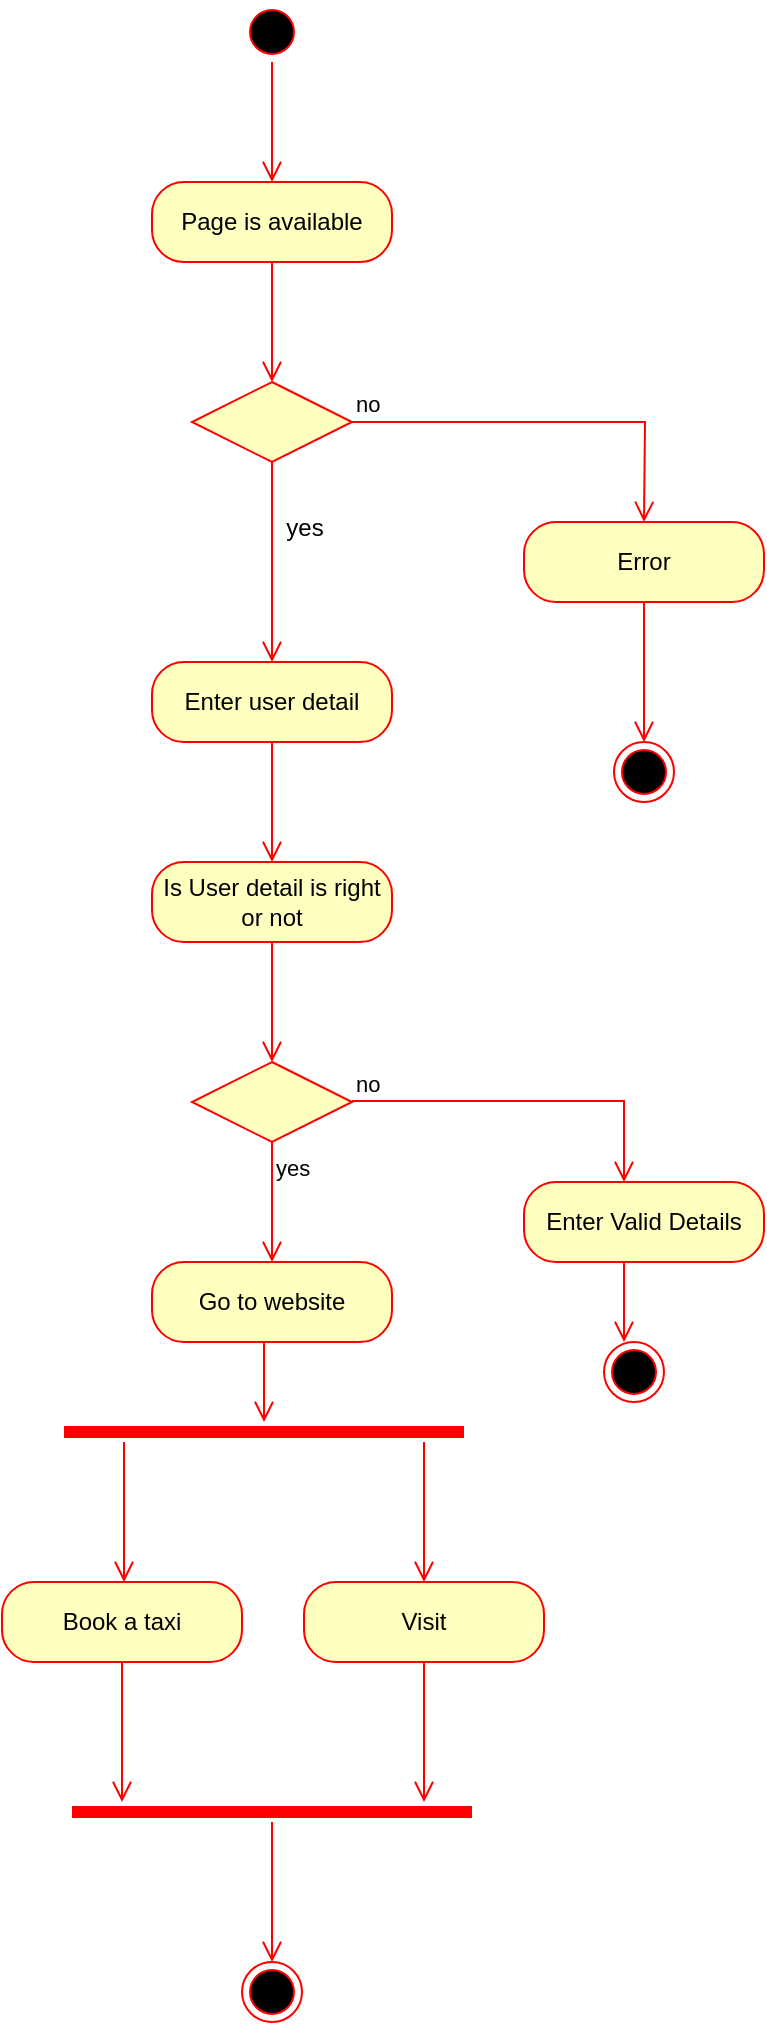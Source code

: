 <mxfile version="25.0.3">
  <diagram id="C5RBs43oDa-KdzZeNtuy" name="Page-1">
    <mxGraphModel dx="1050" dy="522" grid="1" gridSize="10" guides="1" tooltips="1" connect="1" arrows="1" fold="1" page="1" pageScale="1" pageWidth="827" pageHeight="1169" math="0" shadow="0">
      <root>
        <mxCell id="WIyWlLk6GJQsqaUBKTNV-0" />
        <mxCell id="WIyWlLk6GJQsqaUBKTNV-1" parent="WIyWlLk6GJQsqaUBKTNV-0" />
        <mxCell id="7VZOe4bMkCDw_l6M71J5-0" value="" style="ellipse;html=1;shape=startState;fillColor=#000000;strokeColor=#ff0000;" parent="WIyWlLk6GJQsqaUBKTNV-1" vertex="1">
          <mxGeometry x="399" y="60" width="30" height="30" as="geometry" />
        </mxCell>
        <mxCell id="7VZOe4bMkCDw_l6M71J5-1" value="" style="edgeStyle=orthogonalEdgeStyle;html=1;verticalAlign=bottom;endArrow=open;endSize=8;strokeColor=#ff0000;rounded=0;" parent="WIyWlLk6GJQsqaUBKTNV-1" source="7VZOe4bMkCDw_l6M71J5-0" edge="1">
          <mxGeometry relative="1" as="geometry">
            <mxPoint x="414" y="150" as="targetPoint" />
          </mxGeometry>
        </mxCell>
        <mxCell id="7VZOe4bMkCDw_l6M71J5-4" value="Page is available" style="rounded=1;whiteSpace=wrap;html=1;arcSize=40;fontColor=#000000;fillColor=#ffffc0;strokeColor=#ff0000;" parent="WIyWlLk6GJQsqaUBKTNV-1" vertex="1">
          <mxGeometry x="354" y="150" width="120" height="40" as="geometry" />
        </mxCell>
        <mxCell id="7VZOe4bMkCDw_l6M71J5-5" value="" style="edgeStyle=orthogonalEdgeStyle;html=1;verticalAlign=bottom;endArrow=open;endSize=8;strokeColor=#ff0000;rounded=0;" parent="WIyWlLk6GJQsqaUBKTNV-1" source="7VZOe4bMkCDw_l6M71J5-4" edge="1">
          <mxGeometry relative="1" as="geometry">
            <mxPoint x="414" y="250" as="targetPoint" />
          </mxGeometry>
        </mxCell>
        <mxCell id="7VZOe4bMkCDw_l6M71J5-6" value="" style="rhombus;whiteSpace=wrap;html=1;fontColor=#000000;fillColor=#ffffc0;strokeColor=#ff0000;" parent="WIyWlLk6GJQsqaUBKTNV-1" vertex="1">
          <mxGeometry x="374" y="250" width="80" height="40" as="geometry" />
        </mxCell>
        <mxCell id="7VZOe4bMkCDw_l6M71J5-7" value="no" style="edgeStyle=orthogonalEdgeStyle;html=1;align=left;verticalAlign=bottom;endArrow=open;endSize=8;strokeColor=#ff0000;rounded=0;" parent="WIyWlLk6GJQsqaUBKTNV-1" source="7VZOe4bMkCDw_l6M71J5-6" edge="1">
          <mxGeometry x="-1" relative="1" as="geometry">
            <mxPoint x="600" y="320" as="targetPoint" />
          </mxGeometry>
        </mxCell>
        <mxCell id="7VZOe4bMkCDw_l6M71J5-9" value="" style="edgeStyle=orthogonalEdgeStyle;html=1;align=left;verticalAlign=bottom;endArrow=open;endSize=8;strokeColor=#ff0000;rounded=0;exitX=0.5;exitY=1;exitDx=0;exitDy=0;" parent="WIyWlLk6GJQsqaUBKTNV-1" source="7VZOe4bMkCDw_l6M71J5-6" edge="1">
          <mxGeometry x="-1" relative="1" as="geometry">
            <mxPoint x="414" y="390" as="targetPoint" />
            <mxPoint x="454.07" y="379.96" as="sourcePoint" />
            <Array as="points">
              <mxPoint x="414" y="350" />
              <mxPoint x="414" y="350" />
            </Array>
          </mxGeometry>
        </mxCell>
        <mxCell id="7VZOe4bMkCDw_l6M71J5-12" value="yes" style="text;html=1;align=center;verticalAlign=middle;resizable=0;points=[];autosize=1;strokeColor=none;fillColor=none;" parent="WIyWlLk6GJQsqaUBKTNV-1" vertex="1">
          <mxGeometry x="410" y="308" width="40" height="30" as="geometry" />
        </mxCell>
        <mxCell id="7VZOe4bMkCDw_l6M71J5-16" value="Error" style="rounded=1;whiteSpace=wrap;html=1;arcSize=40;fontColor=#000000;fillColor=#ffffc0;strokeColor=#ff0000;" parent="WIyWlLk6GJQsqaUBKTNV-1" vertex="1">
          <mxGeometry x="540" y="320" width="120" height="40" as="geometry" />
        </mxCell>
        <mxCell id="7VZOe4bMkCDw_l6M71J5-17" value="" style="edgeStyle=orthogonalEdgeStyle;html=1;verticalAlign=bottom;endArrow=open;endSize=8;strokeColor=#ff0000;rounded=0;" parent="WIyWlLk6GJQsqaUBKTNV-1" source="7VZOe4bMkCDw_l6M71J5-16" edge="1">
          <mxGeometry relative="1" as="geometry">
            <mxPoint x="600" y="430" as="targetPoint" />
            <Array as="points">
              <mxPoint x="600" y="420" />
            </Array>
          </mxGeometry>
        </mxCell>
        <mxCell id="7VZOe4bMkCDw_l6M71J5-18" value="" style="ellipse;html=1;shape=endState;fillColor=#000000;strokeColor=#ff0000;" parent="WIyWlLk6GJQsqaUBKTNV-1" vertex="1">
          <mxGeometry x="585" y="430" width="30" height="30" as="geometry" />
        </mxCell>
        <mxCell id="7VZOe4bMkCDw_l6M71J5-19" value="Enter user detail" style="rounded=1;whiteSpace=wrap;html=1;arcSize=40;fontColor=#000000;fillColor=#ffffc0;strokeColor=#ff0000;" parent="WIyWlLk6GJQsqaUBKTNV-1" vertex="1">
          <mxGeometry x="354" y="390" width="120" height="40" as="geometry" />
        </mxCell>
        <mxCell id="7VZOe4bMkCDw_l6M71J5-20" value="" style="edgeStyle=orthogonalEdgeStyle;html=1;verticalAlign=bottom;endArrow=open;endSize=8;strokeColor=#ff0000;rounded=0;" parent="WIyWlLk6GJQsqaUBKTNV-1" source="7VZOe4bMkCDw_l6M71J5-19" edge="1">
          <mxGeometry relative="1" as="geometry">
            <mxPoint x="414" y="490" as="targetPoint" />
          </mxGeometry>
        </mxCell>
        <mxCell id="7VZOe4bMkCDw_l6M71J5-21" value="Is User detail is right or not" style="rounded=1;whiteSpace=wrap;html=1;arcSize=40;fontColor=#000000;fillColor=#ffffc0;strokeColor=#ff0000;" parent="WIyWlLk6GJQsqaUBKTNV-1" vertex="1">
          <mxGeometry x="354" y="490" width="120" height="40" as="geometry" />
        </mxCell>
        <mxCell id="7VZOe4bMkCDw_l6M71J5-22" value="" style="edgeStyle=orthogonalEdgeStyle;html=1;verticalAlign=bottom;endArrow=open;endSize=8;strokeColor=#ff0000;rounded=0;" parent="WIyWlLk6GJQsqaUBKTNV-1" source="7VZOe4bMkCDw_l6M71J5-21" edge="1">
          <mxGeometry relative="1" as="geometry">
            <mxPoint x="414" y="590" as="targetPoint" />
          </mxGeometry>
        </mxCell>
        <mxCell id="7VZOe4bMkCDw_l6M71J5-23" value="" style="rhombus;whiteSpace=wrap;html=1;fontColor=#000000;fillColor=#ffffc0;strokeColor=#ff0000;" parent="WIyWlLk6GJQsqaUBKTNV-1" vertex="1">
          <mxGeometry x="374" y="590" width="80" height="40" as="geometry" />
        </mxCell>
        <mxCell id="7VZOe4bMkCDw_l6M71J5-24" value="no" style="edgeStyle=orthogonalEdgeStyle;html=1;align=left;verticalAlign=bottom;endArrow=open;endSize=8;strokeColor=#ff0000;rounded=0;" parent="WIyWlLk6GJQsqaUBKTNV-1" edge="1">
          <mxGeometry x="-1" relative="1" as="geometry">
            <mxPoint x="590" y="650" as="targetPoint" />
            <mxPoint x="453.962" y="609.541" as="sourcePoint" />
            <Array as="points">
              <mxPoint x="590" y="609" />
              <mxPoint x="590" y="650" />
            </Array>
          </mxGeometry>
        </mxCell>
        <mxCell id="7VZOe4bMkCDw_l6M71J5-25" value="yes" style="edgeStyle=orthogonalEdgeStyle;html=1;align=left;verticalAlign=top;endArrow=open;endSize=8;strokeColor=#ff0000;rounded=0;" parent="WIyWlLk6GJQsqaUBKTNV-1" source="7VZOe4bMkCDw_l6M71J5-23" edge="1">
          <mxGeometry x="-1" relative="1" as="geometry">
            <mxPoint x="414" y="690" as="targetPoint" />
          </mxGeometry>
        </mxCell>
        <mxCell id="7VZOe4bMkCDw_l6M71J5-27" value="Enter Valid Details" style="rounded=1;whiteSpace=wrap;html=1;arcSize=40;fontColor=#000000;fillColor=#ffffc0;strokeColor=#ff0000;" parent="WIyWlLk6GJQsqaUBKTNV-1" vertex="1">
          <mxGeometry x="540" y="650" width="120" height="40" as="geometry" />
        </mxCell>
        <mxCell id="7VZOe4bMkCDw_l6M71J5-28" value="" style="edgeStyle=orthogonalEdgeStyle;html=1;verticalAlign=bottom;endArrow=open;endSize=8;strokeColor=#ff0000;rounded=0;" parent="WIyWlLk6GJQsqaUBKTNV-1" source="7VZOe4bMkCDw_l6M71J5-27" edge="1">
          <mxGeometry relative="1" as="geometry">
            <mxPoint x="590" y="730" as="targetPoint" />
            <Array as="points">
              <mxPoint x="590" y="700" />
              <mxPoint x="590" y="700" />
            </Array>
          </mxGeometry>
        </mxCell>
        <mxCell id="7VZOe4bMkCDw_l6M71J5-31" value="Go to website" style="rounded=1;whiteSpace=wrap;html=1;arcSize=40;fontColor=#000000;fillColor=#ffffc0;strokeColor=#ff0000;" parent="WIyWlLk6GJQsqaUBKTNV-1" vertex="1">
          <mxGeometry x="354" y="690" width="120" height="40" as="geometry" />
        </mxCell>
        <mxCell id="7VZOe4bMkCDw_l6M71J5-32" value="" style="edgeStyle=orthogonalEdgeStyle;html=1;verticalAlign=bottom;endArrow=open;endSize=8;strokeColor=#ff0000;rounded=0;exitX=0.5;exitY=1;exitDx=0;exitDy=0;" parent="WIyWlLk6GJQsqaUBKTNV-1" source="7VZOe4bMkCDw_l6M71J5-31" edge="1">
          <mxGeometry relative="1" as="geometry">
            <mxPoint x="410" y="770" as="targetPoint" />
            <Array as="points">
              <mxPoint x="410" y="730" />
            </Array>
          </mxGeometry>
        </mxCell>
        <mxCell id="7VZOe4bMkCDw_l6M71J5-33" value="" style="ellipse;html=1;shape=endState;fillColor=#000000;strokeColor=#ff0000;" parent="WIyWlLk6GJQsqaUBKTNV-1" vertex="1">
          <mxGeometry x="580" y="730" width="30" height="30" as="geometry" />
        </mxCell>
        <mxCell id="7VZOe4bMkCDw_l6M71J5-34" value="" style="shape=line;html=1;strokeWidth=6;strokeColor=#ff0000;" parent="WIyWlLk6GJQsqaUBKTNV-1" vertex="1">
          <mxGeometry x="310" y="770" width="200" height="10" as="geometry" />
        </mxCell>
        <mxCell id="7VZOe4bMkCDw_l6M71J5-35" value="" style="edgeStyle=orthogonalEdgeStyle;html=1;verticalAlign=bottom;endArrow=open;endSize=8;strokeColor=#ff0000;rounded=0;" parent="WIyWlLk6GJQsqaUBKTNV-1" edge="1">
          <mxGeometry relative="1" as="geometry">
            <mxPoint x="340" y="850" as="targetPoint" />
            <mxPoint x="340" y="780" as="sourcePoint" />
          </mxGeometry>
        </mxCell>
        <mxCell id="7VZOe4bMkCDw_l6M71J5-36" value="" style="edgeStyle=orthogonalEdgeStyle;html=1;verticalAlign=bottom;endArrow=open;endSize=8;strokeColor=#ff0000;rounded=0;" parent="WIyWlLk6GJQsqaUBKTNV-1" edge="1">
          <mxGeometry relative="1" as="geometry">
            <mxPoint x="490" y="850" as="targetPoint" />
            <mxPoint x="490" y="780" as="sourcePoint" />
            <Array as="points">
              <mxPoint x="490" y="800" />
              <mxPoint x="490" y="800" />
            </Array>
          </mxGeometry>
        </mxCell>
        <mxCell id="7VZOe4bMkCDw_l6M71J5-37" value="Book a taxi" style="rounded=1;whiteSpace=wrap;html=1;arcSize=40;fontColor=#000000;fillColor=#ffffc0;strokeColor=#ff0000;" parent="WIyWlLk6GJQsqaUBKTNV-1" vertex="1">
          <mxGeometry x="279" y="850" width="120" height="40" as="geometry" />
        </mxCell>
        <mxCell id="7VZOe4bMkCDw_l6M71J5-38" value="" style="edgeStyle=orthogonalEdgeStyle;html=1;verticalAlign=bottom;endArrow=open;endSize=8;strokeColor=#ff0000;rounded=0;" parent="WIyWlLk6GJQsqaUBKTNV-1" source="7VZOe4bMkCDw_l6M71J5-37" edge="1">
          <mxGeometry relative="1" as="geometry">
            <mxPoint x="339" y="960" as="targetPoint" />
          </mxGeometry>
        </mxCell>
        <mxCell id="7VZOe4bMkCDw_l6M71J5-39" value="Visit" style="rounded=1;whiteSpace=wrap;html=1;arcSize=40;fontColor=#000000;fillColor=#ffffc0;strokeColor=#ff0000;" parent="WIyWlLk6GJQsqaUBKTNV-1" vertex="1">
          <mxGeometry x="430" y="850" width="120" height="40" as="geometry" />
        </mxCell>
        <mxCell id="7VZOe4bMkCDw_l6M71J5-40" value="" style="edgeStyle=orthogonalEdgeStyle;html=1;verticalAlign=bottom;endArrow=open;endSize=8;strokeColor=#ff0000;rounded=0;" parent="WIyWlLk6GJQsqaUBKTNV-1" source="7VZOe4bMkCDw_l6M71J5-39" edge="1">
          <mxGeometry relative="1" as="geometry">
            <mxPoint x="490" y="960" as="targetPoint" />
            <Array as="points">
              <mxPoint x="490" y="950" />
            </Array>
          </mxGeometry>
        </mxCell>
        <mxCell id="7VZOe4bMkCDw_l6M71J5-43" value="" style="shape=line;html=1;strokeWidth=6;strokeColor=#ff0000;" parent="WIyWlLk6GJQsqaUBKTNV-1" vertex="1">
          <mxGeometry x="314" y="960" width="200" height="10" as="geometry" />
        </mxCell>
        <mxCell id="7VZOe4bMkCDw_l6M71J5-44" value="" style="edgeStyle=orthogonalEdgeStyle;html=1;verticalAlign=bottom;endArrow=open;endSize=8;strokeColor=#ff0000;rounded=0;" parent="WIyWlLk6GJQsqaUBKTNV-1" source="7VZOe4bMkCDw_l6M71J5-43" edge="1">
          <mxGeometry relative="1" as="geometry">
            <mxPoint x="414" y="1040" as="targetPoint" />
          </mxGeometry>
        </mxCell>
        <mxCell id="7VZOe4bMkCDw_l6M71J5-45" value="" style="ellipse;html=1;shape=endState;fillColor=#000000;strokeColor=#ff0000;" parent="WIyWlLk6GJQsqaUBKTNV-1" vertex="1">
          <mxGeometry x="399" y="1040" width="30" height="30" as="geometry" />
        </mxCell>
      </root>
    </mxGraphModel>
  </diagram>
</mxfile>
